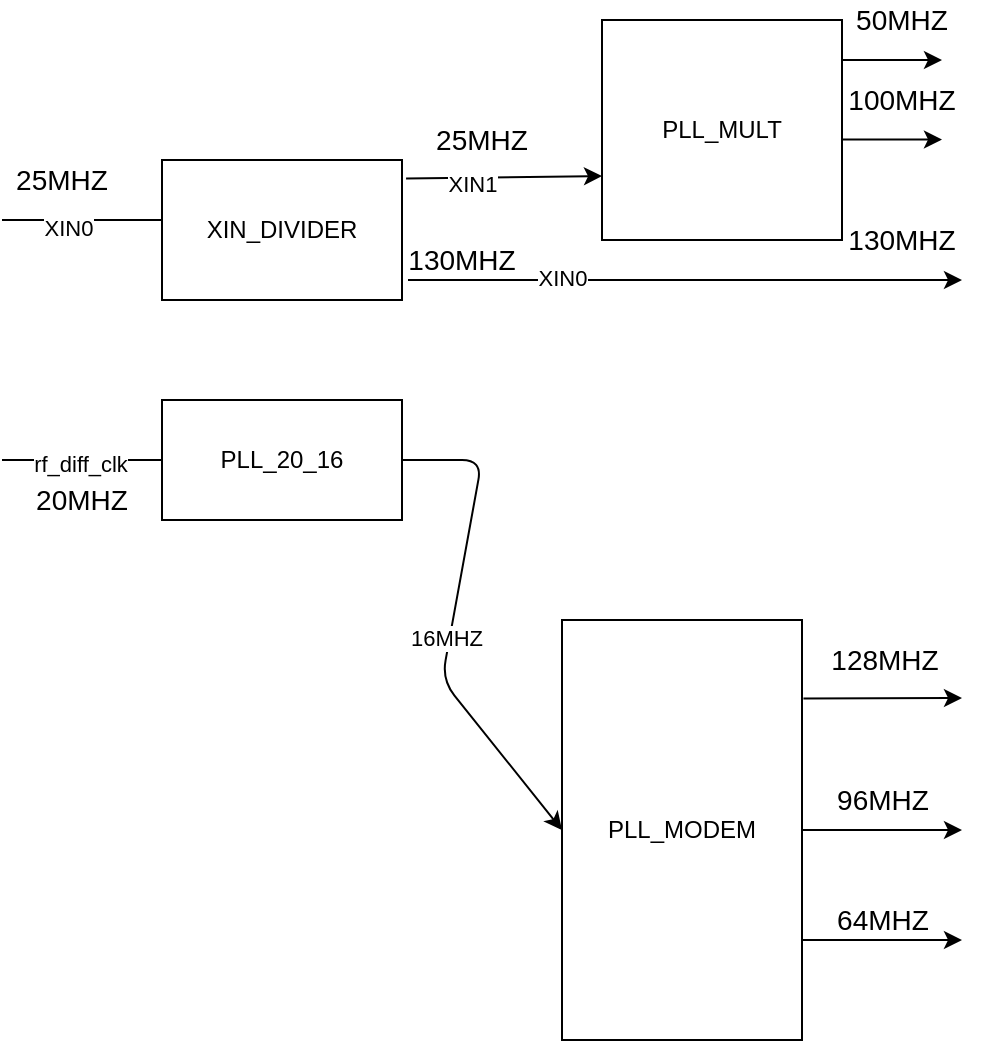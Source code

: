 <mxfile version="13.8.5" type="github">
  <diagram id="pvi4iEBCRON7fdRC53R3" name="Page-1">
    <mxGraphModel dx="963" dy="535" grid="1" gridSize="10" guides="1" tooltips="1" connect="1" arrows="1" fold="1" page="1" pageScale="1" pageWidth="827" pageHeight="1169" math="0" shadow="0">
      <root>
        <mxCell id="0" />
        <mxCell id="1" parent="0" />
        <mxCell id="0l95Wty-3cb9fm1ymig0-1" value="" style="endArrow=none;html=1;" edge="1" parent="1">
          <mxGeometry width="50" height="50" relative="1" as="geometry">
            <mxPoint x="40" y="120" as="sourcePoint" />
            <mxPoint x="120" y="120" as="targetPoint" />
            <Array as="points" />
          </mxGeometry>
        </mxCell>
        <mxCell id="0l95Wty-3cb9fm1ymig0-2" value="XIN0" style="edgeLabel;html=1;align=center;verticalAlign=middle;resizable=0;points=[];" vertex="1" connectable="0" parent="0l95Wty-3cb9fm1ymig0-1">
          <mxGeometry x="0.2" y="-16" relative="1" as="geometry">
            <mxPoint x="-15" y="-12" as="offset" />
          </mxGeometry>
        </mxCell>
        <mxCell id="0l95Wty-3cb9fm1ymig0-5" value="XIN_DIVIDER" style="rounded=0;whiteSpace=wrap;html=1;" vertex="1" parent="1">
          <mxGeometry x="120" y="90" width="120" height="70" as="geometry" />
        </mxCell>
        <mxCell id="0l95Wty-3cb9fm1ymig0-6" value="" style="endArrow=none;html=1;" edge="1" parent="1">
          <mxGeometry width="50" height="50" relative="1" as="geometry">
            <mxPoint x="40" y="240" as="sourcePoint" />
            <mxPoint x="120" y="240" as="targetPoint" />
            <Array as="points">
              <mxPoint x="50" y="240" />
              <mxPoint x="70" y="240" />
              <mxPoint x="100" y="240" />
            </Array>
          </mxGeometry>
        </mxCell>
        <mxCell id="0l95Wty-3cb9fm1ymig0-7" value="rf_diff_clk" style="edgeLabel;html=1;align=center;verticalAlign=middle;resizable=0;points=[];" vertex="1" connectable="0" parent="0l95Wty-3cb9fm1ymig0-6">
          <mxGeometry x="-0.033" y="-2" relative="1" as="geometry">
            <mxPoint as="offset" />
          </mxGeometry>
        </mxCell>
        <mxCell id="0l95Wty-3cb9fm1ymig0-8" value="" style="endArrow=classic;html=1;exitX=1.017;exitY=0.133;exitDx=0;exitDy=0;exitPerimeter=0;endFill=1;" edge="1" parent="1" source="0l95Wty-3cb9fm1ymig0-5">
          <mxGeometry width="50" height="50" relative="1" as="geometry">
            <mxPoint x="390" y="600" as="sourcePoint" />
            <mxPoint x="340" y="98" as="targetPoint" />
          </mxGeometry>
        </mxCell>
        <mxCell id="0l95Wty-3cb9fm1ymig0-10" value="XIN1" style="edgeLabel;html=1;align=center;verticalAlign=middle;resizable=0;points=[];" vertex="1" connectable="0" parent="0l95Wty-3cb9fm1ymig0-8">
          <mxGeometry x="-0.334" y="-3" relative="1" as="geometry">
            <mxPoint as="offset" />
          </mxGeometry>
        </mxCell>
        <mxCell id="0l95Wty-3cb9fm1ymig0-9" value="" style="endArrow=classic;html=1;endFill=1;" edge="1" parent="1">
          <mxGeometry width="50" height="50" relative="1" as="geometry">
            <mxPoint x="243" y="150" as="sourcePoint" />
            <mxPoint x="520" y="150" as="targetPoint" />
          </mxGeometry>
        </mxCell>
        <mxCell id="0l95Wty-3cb9fm1ymig0-11" value="XIN0" style="edgeLabel;html=1;align=center;verticalAlign=middle;resizable=0;points=[];" vertex="1" connectable="0" parent="0l95Wty-3cb9fm1ymig0-9">
          <mxGeometry x="-0.447" y="1" relative="1" as="geometry">
            <mxPoint as="offset" />
          </mxGeometry>
        </mxCell>
        <mxCell id="0l95Wty-3cb9fm1ymig0-12" value="PLL_20_16" style="rounded=0;whiteSpace=wrap;html=1;" vertex="1" parent="1">
          <mxGeometry x="120" y="210" width="120" height="60" as="geometry" />
        </mxCell>
        <mxCell id="0l95Wty-3cb9fm1ymig0-13" value="PLL_MODEM" style="rounded=0;whiteSpace=wrap;html=1;" vertex="1" parent="1">
          <mxGeometry x="320" y="320" width="120" height="210" as="geometry" />
        </mxCell>
        <mxCell id="0l95Wty-3cb9fm1ymig0-14" value="" style="endArrow=classic;html=1;exitX=1;exitY=0.5;exitDx=0;exitDy=0;entryX=0;entryY=0.5;entryDx=0;entryDy=0;endFill=1;" edge="1" parent="1" source="0l95Wty-3cb9fm1ymig0-12" target="0l95Wty-3cb9fm1ymig0-13">
          <mxGeometry width="50" height="50" relative="1" as="geometry">
            <mxPoint x="390" y="600" as="sourcePoint" />
            <mxPoint x="440" y="550" as="targetPoint" />
            <Array as="points">
              <mxPoint x="280" y="240" />
              <mxPoint x="260" y="350" />
            </Array>
          </mxGeometry>
        </mxCell>
        <mxCell id="0l95Wty-3cb9fm1ymig0-22" value="16MHZ" style="edgeLabel;html=1;align=center;verticalAlign=middle;resizable=0;points=[];" vertex="1" connectable="0" parent="0l95Wty-3cb9fm1ymig0-14">
          <mxGeometry x="0.053" y="-2" relative="1" as="geometry">
            <mxPoint as="offset" />
          </mxGeometry>
        </mxCell>
        <mxCell id="0l95Wty-3cb9fm1ymig0-15" value="PLL_MULT" style="rounded=0;whiteSpace=wrap;html=1;" vertex="1" parent="1">
          <mxGeometry x="340" y="20" width="120" height="110" as="geometry" />
        </mxCell>
        <mxCell id="0l95Wty-3cb9fm1ymig0-17" value="" style="endArrow=classic;html=1;exitX=1.006;exitY=0.187;exitDx=0;exitDy=0;exitPerimeter=0;" edge="1" parent="1" source="0l95Wty-3cb9fm1ymig0-13">
          <mxGeometry width="50" height="50" relative="1" as="geometry">
            <mxPoint x="390" y="600" as="sourcePoint" />
            <mxPoint x="520" y="359" as="targetPoint" />
          </mxGeometry>
        </mxCell>
        <mxCell id="0l95Wty-3cb9fm1ymig0-20" value="128MHZ" style="edgeLabel;html=1;align=center;verticalAlign=middle;resizable=0;points=[];fontSize=14;" vertex="1" connectable="0" parent="0l95Wty-3cb9fm1ymig0-17">
          <mxGeometry x="-0.287" y="-3" relative="1" as="geometry">
            <mxPoint x="11.27" y="-22.17" as="offset" />
          </mxGeometry>
        </mxCell>
        <mxCell id="0l95Wty-3cb9fm1ymig0-18" value="" style="endArrow=classic;html=1;exitX=1;exitY=0.5;exitDx=0;exitDy=0;" edge="1" parent="1" source="0l95Wty-3cb9fm1ymig0-13">
          <mxGeometry width="50" height="50" relative="1" as="geometry">
            <mxPoint x="390" y="600" as="sourcePoint" />
            <mxPoint x="520" y="425" as="targetPoint" />
          </mxGeometry>
        </mxCell>
        <mxCell id="0l95Wty-3cb9fm1ymig0-21" value="96MHZ" style="edgeLabel;html=1;align=center;verticalAlign=middle;resizable=0;points=[];fontSize=14;" vertex="1" connectable="0" parent="0l95Wty-3cb9fm1ymig0-18">
          <mxGeometry x="-0.45" y="-2" relative="1" as="geometry">
            <mxPoint x="18" y="-17" as="offset" />
          </mxGeometry>
        </mxCell>
        <mxCell id="0l95Wty-3cb9fm1ymig0-19" value="&lt;font style=&quot;font-size: 14px&quot;&gt;64MHZ&lt;/font&gt;" style="endArrow=classic;html=1;" edge="1" parent="1">
          <mxGeometry y="10" width="50" height="50" relative="1" as="geometry">
            <mxPoint x="440" y="480" as="sourcePoint" />
            <mxPoint x="520" y="480" as="targetPoint" />
            <Array as="points">
              <mxPoint x="480" y="480" />
            </Array>
            <mxPoint as="offset" />
          </mxGeometry>
        </mxCell>
        <mxCell id="0l95Wty-3cb9fm1ymig0-23" value="20MHZ" style="text;html=1;strokeColor=none;fillColor=none;align=center;verticalAlign=middle;whiteSpace=wrap;rounded=0;fontSize=14;" vertex="1" parent="1">
          <mxGeometry x="60" y="250" width="40" height="20" as="geometry" />
        </mxCell>
        <mxCell id="0l95Wty-3cb9fm1ymig0-24" value="25MHZ" style="text;html=1;strokeColor=none;fillColor=none;align=center;verticalAlign=middle;whiteSpace=wrap;rounded=0;fontSize=14;" vertex="1" parent="1">
          <mxGeometry x="50" y="90" width="40" height="20" as="geometry" />
        </mxCell>
        <mxCell id="0l95Wty-3cb9fm1ymig0-25" value="25MHZ" style="text;html=1;strokeColor=none;fillColor=none;align=center;verticalAlign=middle;whiteSpace=wrap;rounded=0;fontSize=14;" vertex="1" parent="1">
          <mxGeometry x="260" y="70" width="40" height="20" as="geometry" />
        </mxCell>
        <mxCell id="0l95Wty-3cb9fm1ymig0-26" value="130MHZ" style="text;html=1;strokeColor=none;fillColor=none;align=center;verticalAlign=middle;whiteSpace=wrap;rounded=0;fontSize=14;" vertex="1" parent="1">
          <mxGeometry x="470" y="120" width="40" height="20" as="geometry" />
        </mxCell>
        <mxCell id="0l95Wty-3cb9fm1ymig0-27" value="" style="endArrow=classic;html=1;fontSize=14;" edge="1" parent="1">
          <mxGeometry width="50" height="50" relative="1" as="geometry">
            <mxPoint x="460" y="40" as="sourcePoint" />
            <mxPoint x="510" y="40" as="targetPoint" />
          </mxGeometry>
        </mxCell>
        <mxCell id="0l95Wty-3cb9fm1ymig0-29" value="" style="endArrow=classic;html=1;fontSize=14;" edge="1" parent="1">
          <mxGeometry width="50" height="50" relative="1" as="geometry">
            <mxPoint x="460" y="79.76" as="sourcePoint" />
            <mxPoint x="510" y="79.76" as="targetPoint" />
          </mxGeometry>
        </mxCell>
        <mxCell id="0l95Wty-3cb9fm1ymig0-31" value="50MHZ" style="text;html=1;strokeColor=none;fillColor=none;align=center;verticalAlign=middle;whiteSpace=wrap;rounded=0;fontSize=14;" vertex="1" parent="1">
          <mxGeometry x="470" y="10" width="40" height="20" as="geometry" />
        </mxCell>
        <mxCell id="0l95Wty-3cb9fm1ymig0-32" value="100MHZ" style="text;html=1;strokeColor=none;fillColor=none;align=center;verticalAlign=middle;whiteSpace=wrap;rounded=0;fontSize=14;" vertex="1" parent="1">
          <mxGeometry x="470" y="50" width="40" height="20" as="geometry" />
        </mxCell>
        <mxCell id="0l95Wty-3cb9fm1ymig0-33" value="130MHZ" style="text;html=1;strokeColor=none;fillColor=none;align=center;verticalAlign=middle;whiteSpace=wrap;rounded=0;fontSize=14;" vertex="1" parent="1">
          <mxGeometry x="250" y="130" width="40" height="20" as="geometry" />
        </mxCell>
      </root>
    </mxGraphModel>
  </diagram>
</mxfile>
